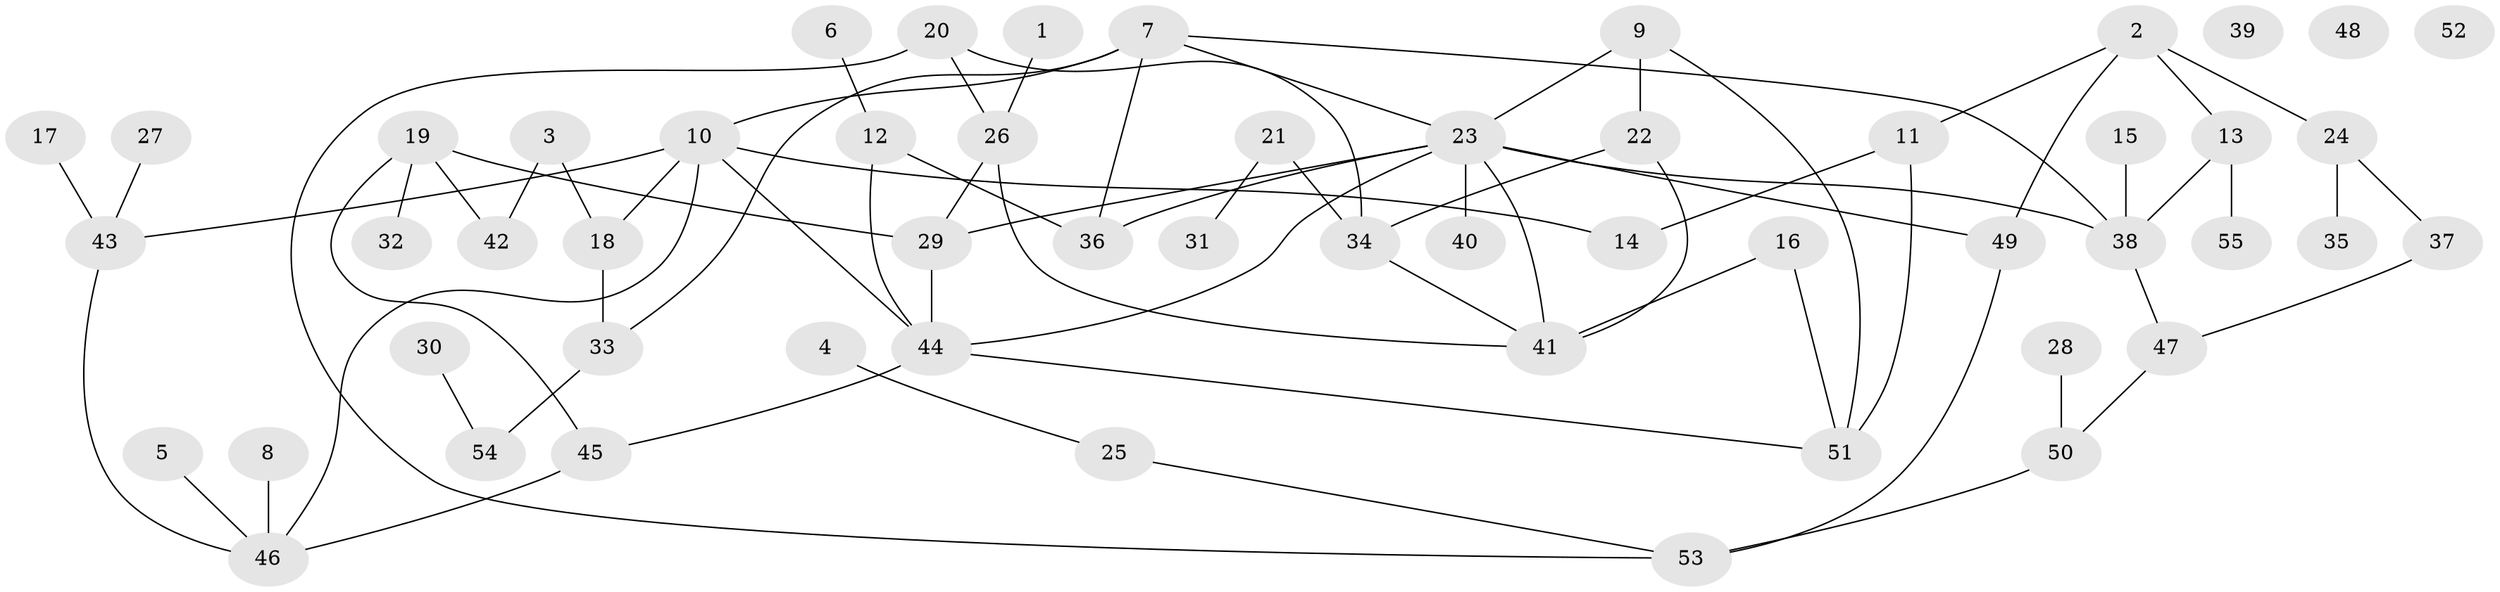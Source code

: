 // Generated by graph-tools (version 1.1) at 2025/39/03/09/25 04:39:59]
// undirected, 55 vertices, 73 edges
graph export_dot {
graph [start="1"]
  node [color=gray90,style=filled];
  1;
  2;
  3;
  4;
  5;
  6;
  7;
  8;
  9;
  10;
  11;
  12;
  13;
  14;
  15;
  16;
  17;
  18;
  19;
  20;
  21;
  22;
  23;
  24;
  25;
  26;
  27;
  28;
  29;
  30;
  31;
  32;
  33;
  34;
  35;
  36;
  37;
  38;
  39;
  40;
  41;
  42;
  43;
  44;
  45;
  46;
  47;
  48;
  49;
  50;
  51;
  52;
  53;
  54;
  55;
  1 -- 26;
  2 -- 11;
  2 -- 13;
  2 -- 24;
  2 -- 49;
  3 -- 18;
  3 -- 42;
  4 -- 25;
  5 -- 46;
  6 -- 12;
  7 -- 10;
  7 -- 23;
  7 -- 33;
  7 -- 36;
  7 -- 38;
  8 -- 46;
  9 -- 22;
  9 -- 23;
  9 -- 51;
  10 -- 14;
  10 -- 18;
  10 -- 43;
  10 -- 44;
  10 -- 46;
  11 -- 14;
  11 -- 51;
  12 -- 36;
  12 -- 44;
  13 -- 38;
  13 -- 55;
  15 -- 38;
  16 -- 41;
  16 -- 51;
  17 -- 43;
  18 -- 33;
  19 -- 29;
  19 -- 32;
  19 -- 42;
  19 -- 45;
  20 -- 26;
  20 -- 34;
  20 -- 53;
  21 -- 31;
  21 -- 34;
  22 -- 34;
  22 -- 41;
  23 -- 29;
  23 -- 36;
  23 -- 38;
  23 -- 40;
  23 -- 41;
  23 -- 44;
  23 -- 49;
  24 -- 35;
  24 -- 37;
  25 -- 53;
  26 -- 29;
  26 -- 41;
  27 -- 43;
  28 -- 50;
  29 -- 44;
  30 -- 54;
  33 -- 54;
  34 -- 41;
  37 -- 47;
  38 -- 47;
  43 -- 46;
  44 -- 45;
  44 -- 51;
  45 -- 46;
  47 -- 50;
  49 -- 53;
  50 -- 53;
}
